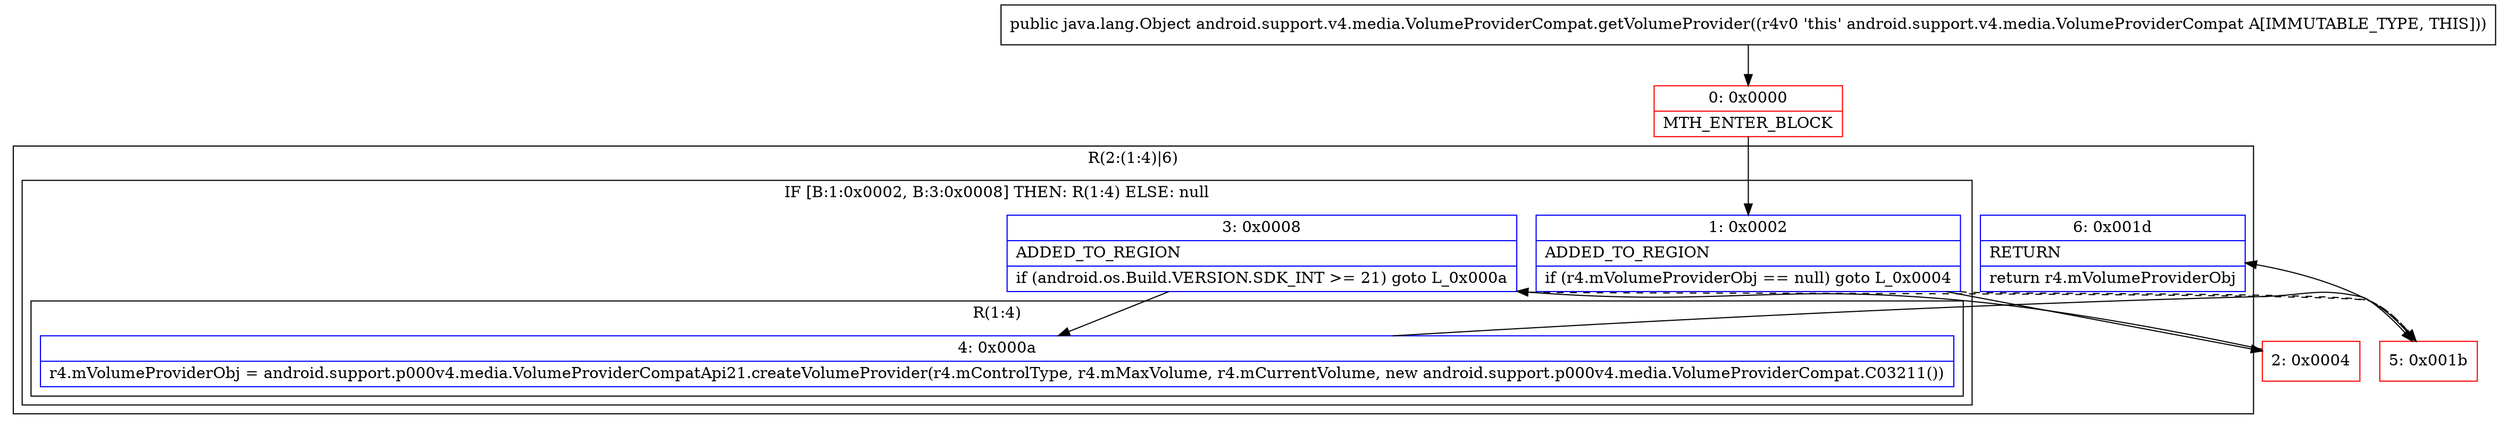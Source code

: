 digraph "CFG forandroid.support.v4.media.VolumeProviderCompat.getVolumeProvider()Ljava\/lang\/Object;" {
subgraph cluster_Region_1328694491 {
label = "R(2:(1:4)|6)";
node [shape=record,color=blue];
subgraph cluster_IfRegion_1699419429 {
label = "IF [B:1:0x0002, B:3:0x0008] THEN: R(1:4) ELSE: null";
node [shape=record,color=blue];
Node_1 [shape=record,label="{1\:\ 0x0002|ADDED_TO_REGION\l|if (r4.mVolumeProviderObj == null) goto L_0x0004\l}"];
Node_3 [shape=record,label="{3\:\ 0x0008|ADDED_TO_REGION\l|if (android.os.Build.VERSION.SDK_INT \>= 21) goto L_0x000a\l}"];
subgraph cluster_Region_2011250133 {
label = "R(1:4)";
node [shape=record,color=blue];
Node_4 [shape=record,label="{4\:\ 0x000a|r4.mVolumeProviderObj = android.support.p000v4.media.VolumeProviderCompatApi21.createVolumeProvider(r4.mControlType, r4.mMaxVolume, r4.mCurrentVolume, new android.support.p000v4.media.VolumeProviderCompat.C03211())\l}"];
}
}
Node_6 [shape=record,label="{6\:\ 0x001d|RETURN\l|return r4.mVolumeProviderObj\l}"];
}
Node_0 [shape=record,color=red,label="{0\:\ 0x0000|MTH_ENTER_BLOCK\l}"];
Node_2 [shape=record,color=red,label="{2\:\ 0x0004}"];
Node_5 [shape=record,color=red,label="{5\:\ 0x001b}"];
MethodNode[shape=record,label="{public java.lang.Object android.support.v4.media.VolumeProviderCompat.getVolumeProvider((r4v0 'this' android.support.v4.media.VolumeProviderCompat A[IMMUTABLE_TYPE, THIS])) }"];
MethodNode -> Node_0;
Node_1 -> Node_2;
Node_1 -> Node_5[style=dashed];
Node_3 -> Node_4;
Node_3 -> Node_5[style=dashed];
Node_4 -> Node_5;
Node_0 -> Node_1;
Node_2 -> Node_3;
Node_5 -> Node_6;
}

